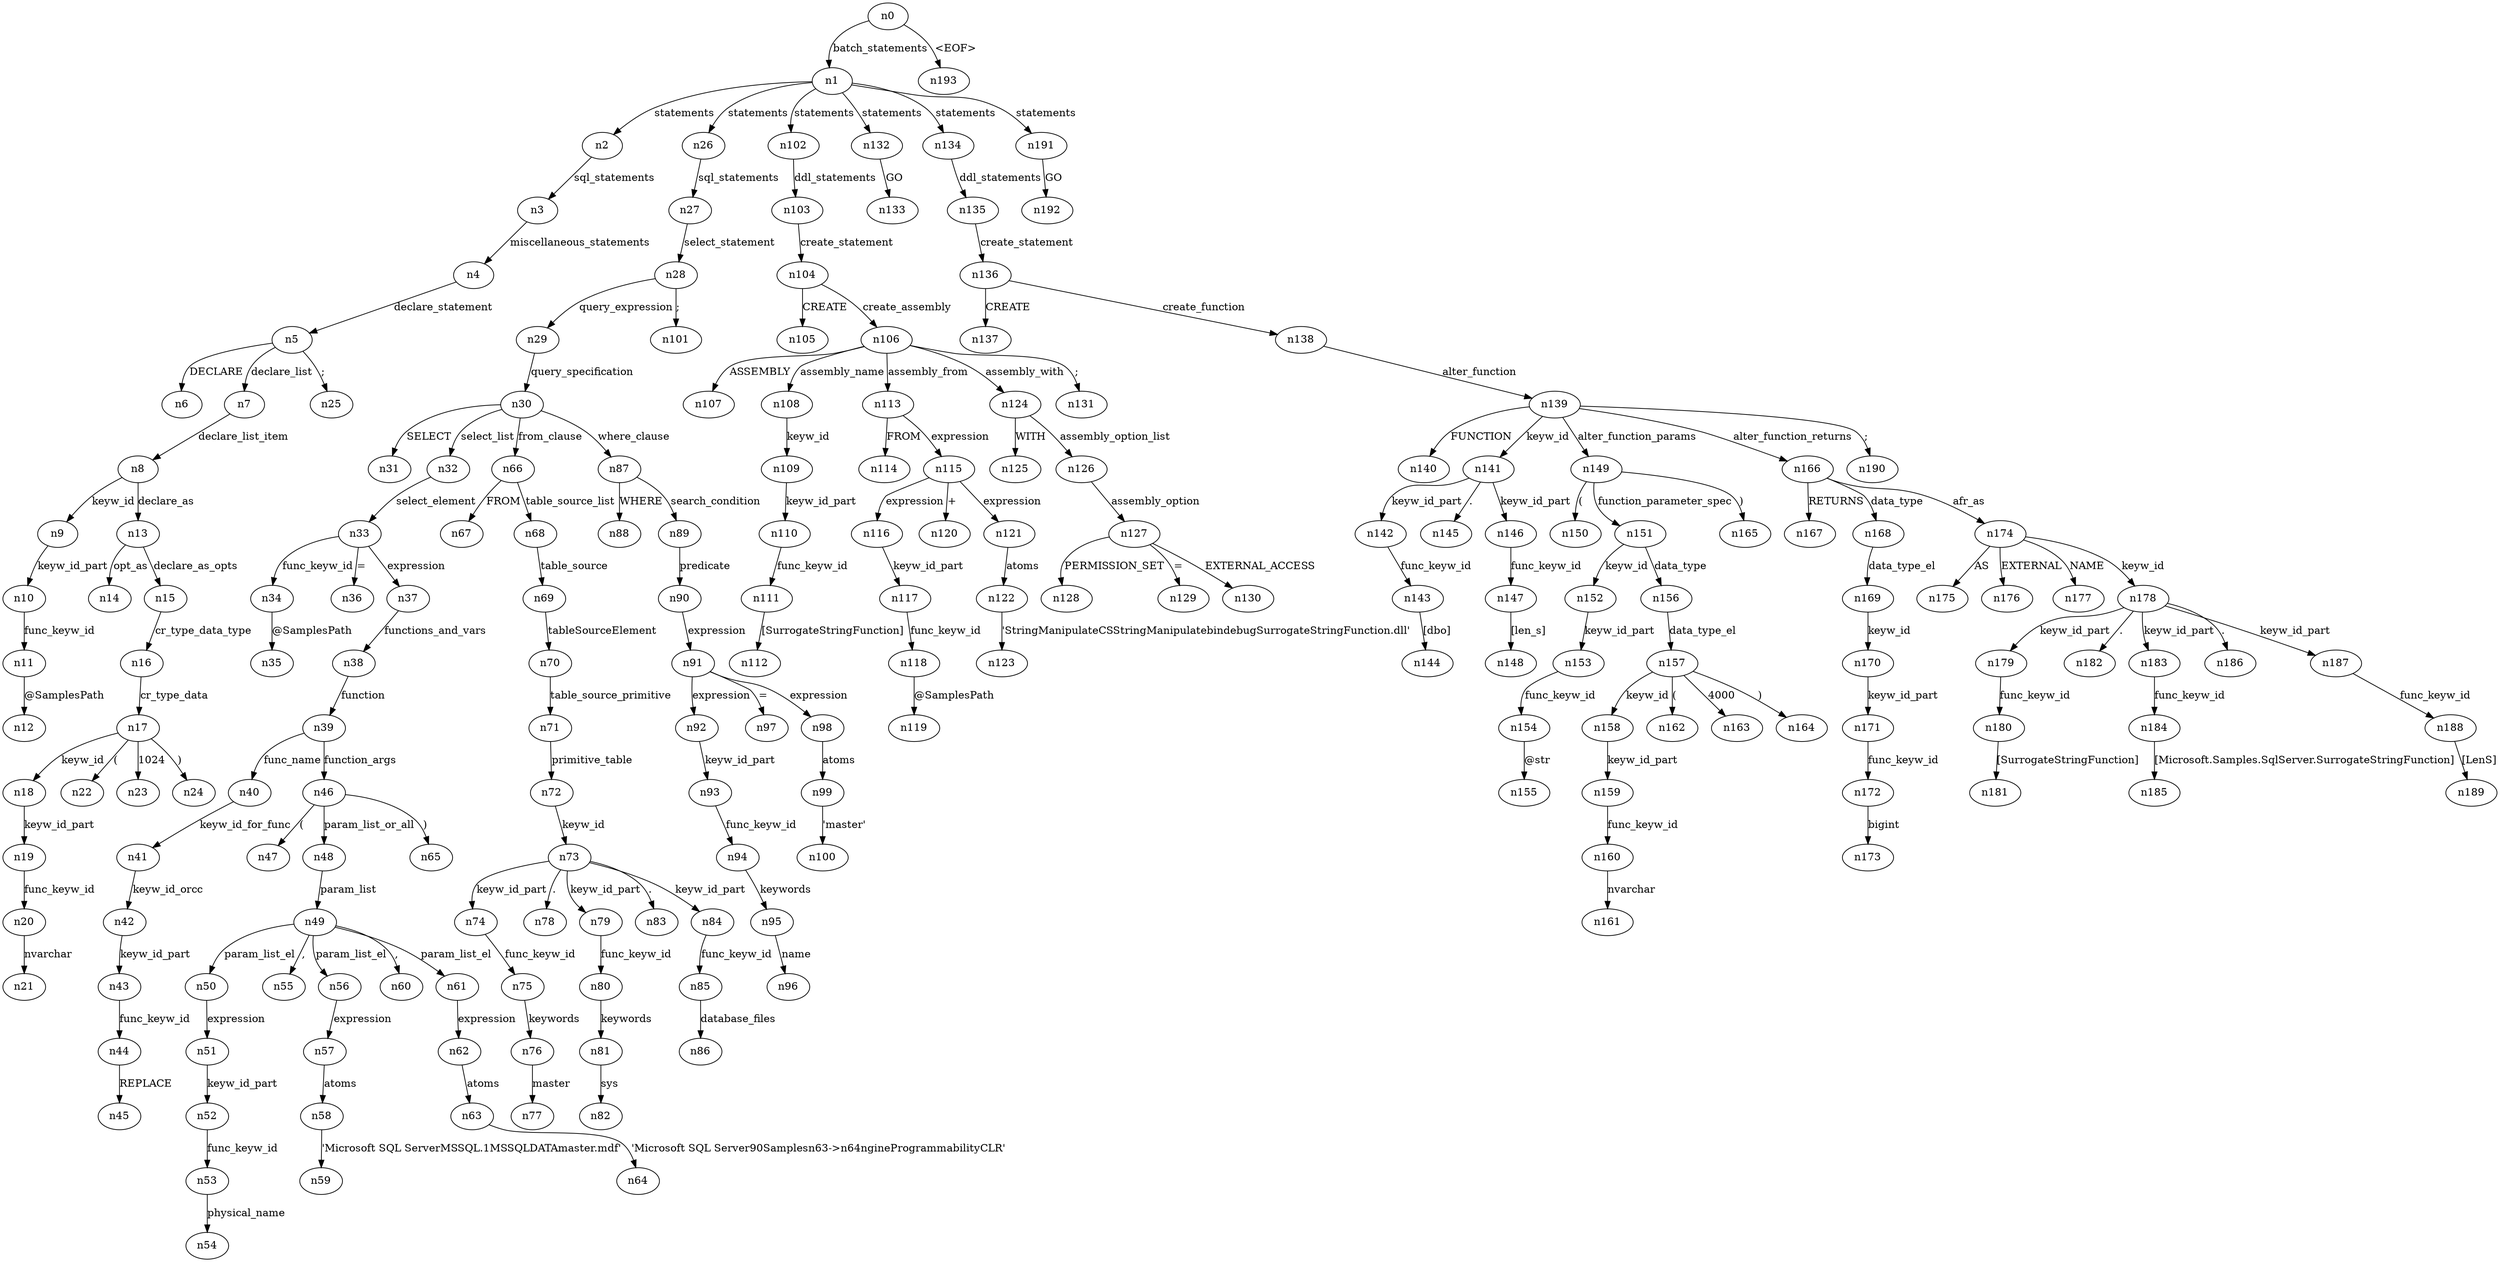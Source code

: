 digraph ParseTree {
  n0 -> n1 [label="batch_statements"];
  n1 -> n2 [label="statements"];
  n2 -> n3 [label="sql_statements"];
  n3 -> n4 [label="miscellaneous_statements"];
  n4 -> n5 [label="declare_statement"];
  n5 -> n6 [label="DECLARE"];
  n5 -> n7 [label="declare_list"];
  n7 -> n8 [label="declare_list_item"];
  n8 -> n9 [label="keyw_id"];
  n9 -> n10 [label="keyw_id_part"];
  n10 -> n11 [label="func_keyw_id"];
  n11 -> n12 [label="@SamplesPath"];
  n8 -> n13 [label="declare_as"];
  n13 -> n14 [label="opt_as"];
  n13 -> n15 [label="declare_as_opts"];
  n15 -> n16 [label="cr_type_data_type"];
  n16 -> n17 [label="cr_type_data"];
  n17 -> n18 [label="keyw_id"];
  n18 -> n19 [label="keyw_id_part"];
  n19 -> n20 [label="func_keyw_id"];
  n20 -> n21 [label="nvarchar"];
  n17 -> n22 [label="("];
  n17 -> n23 [label="1024"];
  n17 -> n24 [label=")"];
  n5 -> n25 [label=";"];
  n1 -> n26 [label="statements"];
  n26 -> n27 [label="sql_statements"];
  n27 -> n28 [label="select_statement"];
  n28 -> n29 [label="query_expression"];
  n29 -> n30 [label="query_specification"];
  n30 -> n31 [label="SELECT"];
  n30 -> n32 [label="select_list"];
  n32 -> n33 [label="select_element"];
  n33 -> n34 [label="func_keyw_id"];
  n34 -> n35 [label="@SamplesPath"];
  n33 -> n36 [label="="];
  n33 -> n37 [label="expression"];
  n37 -> n38 [label="functions_and_vars"];
  n38 -> n39 [label="function"];
  n39 -> n40 [label="func_name"];
  n40 -> n41 [label="keyw_id_for_func"];
  n41 -> n42 [label="keyw_id_orcc"];
  n42 -> n43 [label="keyw_id_part"];
  n43 -> n44 [label="func_keyw_id"];
  n44 -> n45 [label="REPLACE"];
  n39 -> n46 [label="function_args"];
  n46 -> n47 [label="("];
  n46 -> n48 [label="param_list_or_all"];
  n48 -> n49 [label="param_list"];
  n49 -> n50 [label="param_list_el"];
  n50 -> n51 [label="expression"];
  n51 -> n52 [label="keyw_id_part"];
  n52 -> n53 [label="func_keyw_id"];
  n53 -> n54 [label="physical_name"];
  n49 -> n55 [label=","];
  n49 -> n56 [label="param_list_el"];
  n56 -> n57 [label="expression"];
  n57 -> n58 [label="atoms"];
  n58 -> n59 [label="'Microsoft SQL Server\MSSQL.1\MSSQL\DATA\master.mdf'"];
  n49 -> n60 [label=","];
  n49 -> n61 [label="param_list_el"];
  n61 -> n62 [label="expression"];
  n62 -> n63 [label="atoms"];
  n63 -> n64 [label="'Microsoft SQL Server\90\Samples\Engine\Programmability\CLR\'"];
  n46 -> n65 [label=")"];
  n30 -> n66 [label="from_clause"];
  n66 -> n67 [label="FROM"];
  n66 -> n68 [label="table_source_list"];
  n68 -> n69 [label="table_source"];
  n69 -> n70 [label="tableSourceElement"];
  n70 -> n71 [label="table_source_primitive"];
  n71 -> n72 [label="primitive_table"];
  n72 -> n73 [label="keyw_id"];
  n73 -> n74 [label="keyw_id_part"];
  n74 -> n75 [label="func_keyw_id"];
  n75 -> n76 [label="keywords"];
  n76 -> n77 [label="master"];
  n73 -> n78 [label="."];
  n73 -> n79 [label="keyw_id_part"];
  n79 -> n80 [label="func_keyw_id"];
  n80 -> n81 [label="keywords"];
  n81 -> n82 [label="sys"];
  n73 -> n83 [label="."];
  n73 -> n84 [label="keyw_id_part"];
  n84 -> n85 [label="func_keyw_id"];
  n85 -> n86 [label="database_files"];
  n30 -> n87 [label="where_clause"];
  n87 -> n88 [label="WHERE"];
  n87 -> n89 [label="search_condition"];
  n89 -> n90 [label="predicate"];
  n90 -> n91 [label="expression"];
  n91 -> n92 [label="expression"];
  n92 -> n93 [label="keyw_id_part"];
  n93 -> n94 [label="func_keyw_id"];
  n94 -> n95 [label="keywords"];
  n95 -> n96 [label="name"];
  n91 -> n97 [label="="];
  n91 -> n98 [label="expression"];
  n98 -> n99 [label="atoms"];
  n99 -> n100 [label="'master'"];
  n28 -> n101 [label=";"];
  n1 -> n102 [label="statements"];
  n102 -> n103 [label="ddl_statements"];
  n103 -> n104 [label="create_statement"];
  n104 -> n105 [label="CREATE"];
  n104 -> n106 [label="create_assembly"];
  n106 -> n107 [label="ASSEMBLY"];
  n106 -> n108 [label="assembly_name"];
  n108 -> n109 [label="keyw_id"];
  n109 -> n110 [label="keyw_id_part"];
  n110 -> n111 [label="func_keyw_id"];
  n111 -> n112 [label="[SurrogateStringFunction]"];
  n106 -> n113 [label="assembly_from"];
  n113 -> n114 [label="FROM"];
  n113 -> n115 [label="expression"];
  n115 -> n116 [label="expression"];
  n116 -> n117 [label="keyw_id_part"];
  n117 -> n118 [label="func_keyw_id"];
  n118 -> n119 [label="@SamplesPath"];
  n115 -> n120 [label="+"];
  n115 -> n121 [label="expression"];
  n121 -> n122 [label="atoms"];
  n122 -> n123 [label="'StringManipulate\CS\StringManipulate\bin\debug\SurrogateStringFunction.dll'"];
  n106 -> n124 [label="assembly_with"];
  n124 -> n125 [label="WITH"];
  n124 -> n126 [label="assembly_option_list"];
  n126 -> n127 [label="assembly_option"];
  n127 -> n128 [label="PERMISSION_SET"];
  n127 -> n129 [label="="];
  n127 -> n130 [label="EXTERNAL_ACCESS"];
  n106 -> n131 [label=";"];
  n1 -> n132 [label="statements"];
  n132 -> n133 [label="GO"];
  n1 -> n134 [label="statements"];
  n134 -> n135 [label="ddl_statements"];
  n135 -> n136 [label="create_statement"];
  n136 -> n137 [label="CREATE"];
  n136 -> n138 [label="create_function"];
  n138 -> n139 [label="alter_function"];
  n139 -> n140 [label="FUNCTION"];
  n139 -> n141 [label="keyw_id"];
  n141 -> n142 [label="keyw_id_part"];
  n142 -> n143 [label="func_keyw_id"];
  n143 -> n144 [label="[dbo]"];
  n141 -> n145 [label="."];
  n141 -> n146 [label="keyw_id_part"];
  n146 -> n147 [label="func_keyw_id"];
  n147 -> n148 [label="[len_s]"];
  n139 -> n149 [label="alter_function_params"];
  n149 -> n150 [label="("];
  n149 -> n151 [label="function_parameter_spec"];
  n151 -> n152 [label="keyw_id"];
  n152 -> n153 [label="keyw_id_part"];
  n153 -> n154 [label="func_keyw_id"];
  n154 -> n155 [label="@str"];
  n151 -> n156 [label="data_type"];
  n156 -> n157 [label="data_type_el"];
  n157 -> n158 [label="keyw_id"];
  n158 -> n159 [label="keyw_id_part"];
  n159 -> n160 [label="func_keyw_id"];
  n160 -> n161 [label="nvarchar"];
  n157 -> n162 [label="("];
  n157 -> n163 [label="4000"];
  n157 -> n164 [label=")"];
  n149 -> n165 [label=")"];
  n139 -> n166 [label="alter_function_returns"];
  n166 -> n167 [label="RETURNS"];
  n166 -> n168 [label="data_type"];
  n168 -> n169 [label="data_type_el"];
  n169 -> n170 [label="keyw_id"];
  n170 -> n171 [label="keyw_id_part"];
  n171 -> n172 [label="func_keyw_id"];
  n172 -> n173 [label="bigint"];
  n166 -> n174 [label="afr_as"];
  n174 -> n175 [label="AS"];
  n174 -> n176 [label="EXTERNAL"];
  n174 -> n177 [label="NAME"];
  n174 -> n178 [label="keyw_id"];
  n178 -> n179 [label="keyw_id_part"];
  n179 -> n180 [label="func_keyw_id"];
  n180 -> n181 [label="[SurrogateStringFunction]"];
  n178 -> n182 [label="."];
  n178 -> n183 [label="keyw_id_part"];
  n183 -> n184 [label="func_keyw_id"];
  n184 -> n185 [label="[Microsoft.Samples.SqlServer.SurrogateStringFunction]"];
  n178 -> n186 [label="."];
  n178 -> n187 [label="keyw_id_part"];
  n187 -> n188 [label="func_keyw_id"];
  n188 -> n189 [label="[LenS]"];
  n139 -> n190 [label=";"];
  n1 -> n191 [label="statements"];
  n191 -> n192 [label="GO"];
  n0 -> n193 [label="<EOF>"];
}